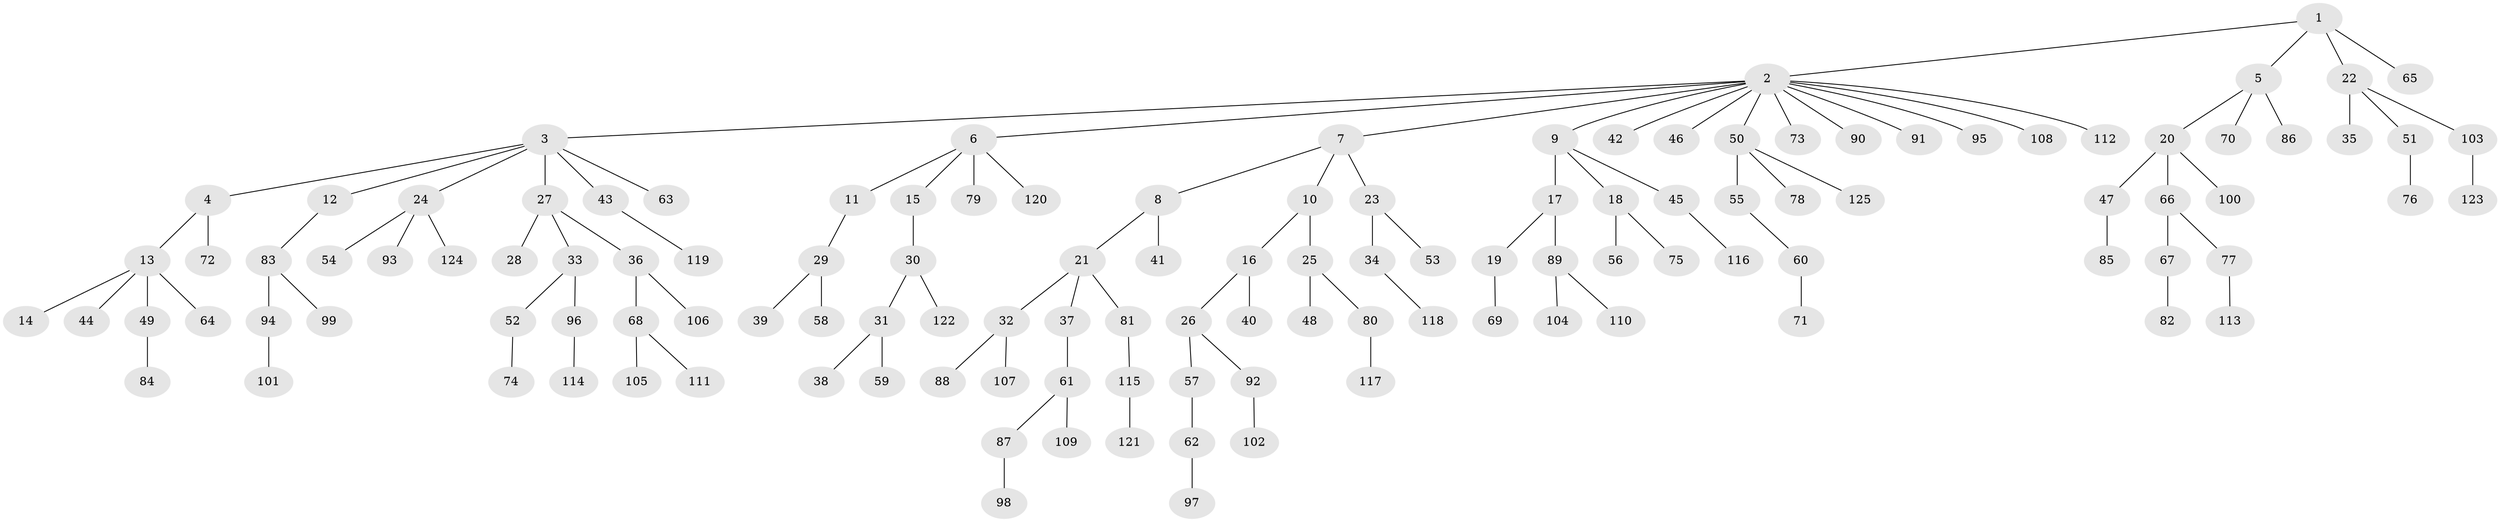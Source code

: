 // coarse degree distribution, {1: 0.68, 4: 0.05333333333333334, 2: 0.18666666666666668, 28: 0.013333333333333334, 5: 0.02666666666666667, 9: 0.013333333333333334, 3: 0.02666666666666667}
// Generated by graph-tools (version 1.1) at 2025/55/03/04/25 21:55:39]
// undirected, 125 vertices, 124 edges
graph export_dot {
graph [start="1"]
  node [color=gray90,style=filled];
  1;
  2;
  3;
  4;
  5;
  6;
  7;
  8;
  9;
  10;
  11;
  12;
  13;
  14;
  15;
  16;
  17;
  18;
  19;
  20;
  21;
  22;
  23;
  24;
  25;
  26;
  27;
  28;
  29;
  30;
  31;
  32;
  33;
  34;
  35;
  36;
  37;
  38;
  39;
  40;
  41;
  42;
  43;
  44;
  45;
  46;
  47;
  48;
  49;
  50;
  51;
  52;
  53;
  54;
  55;
  56;
  57;
  58;
  59;
  60;
  61;
  62;
  63;
  64;
  65;
  66;
  67;
  68;
  69;
  70;
  71;
  72;
  73;
  74;
  75;
  76;
  77;
  78;
  79;
  80;
  81;
  82;
  83;
  84;
  85;
  86;
  87;
  88;
  89;
  90;
  91;
  92;
  93;
  94;
  95;
  96;
  97;
  98;
  99;
  100;
  101;
  102;
  103;
  104;
  105;
  106;
  107;
  108;
  109;
  110;
  111;
  112;
  113;
  114;
  115;
  116;
  117;
  118;
  119;
  120;
  121;
  122;
  123;
  124;
  125;
  1 -- 2;
  1 -- 5;
  1 -- 22;
  1 -- 65;
  2 -- 3;
  2 -- 6;
  2 -- 7;
  2 -- 9;
  2 -- 42;
  2 -- 46;
  2 -- 50;
  2 -- 73;
  2 -- 90;
  2 -- 91;
  2 -- 95;
  2 -- 108;
  2 -- 112;
  3 -- 4;
  3 -- 12;
  3 -- 24;
  3 -- 27;
  3 -- 43;
  3 -- 63;
  4 -- 13;
  4 -- 72;
  5 -- 20;
  5 -- 70;
  5 -- 86;
  6 -- 11;
  6 -- 15;
  6 -- 79;
  6 -- 120;
  7 -- 8;
  7 -- 10;
  7 -- 23;
  8 -- 21;
  8 -- 41;
  9 -- 17;
  9 -- 18;
  9 -- 45;
  10 -- 16;
  10 -- 25;
  11 -- 29;
  12 -- 83;
  13 -- 14;
  13 -- 44;
  13 -- 49;
  13 -- 64;
  15 -- 30;
  16 -- 26;
  16 -- 40;
  17 -- 19;
  17 -- 89;
  18 -- 56;
  18 -- 75;
  19 -- 69;
  20 -- 47;
  20 -- 66;
  20 -- 100;
  21 -- 32;
  21 -- 37;
  21 -- 81;
  22 -- 35;
  22 -- 51;
  22 -- 103;
  23 -- 34;
  23 -- 53;
  24 -- 54;
  24 -- 93;
  24 -- 124;
  25 -- 48;
  25 -- 80;
  26 -- 57;
  26 -- 92;
  27 -- 28;
  27 -- 33;
  27 -- 36;
  29 -- 39;
  29 -- 58;
  30 -- 31;
  30 -- 122;
  31 -- 38;
  31 -- 59;
  32 -- 88;
  32 -- 107;
  33 -- 52;
  33 -- 96;
  34 -- 118;
  36 -- 68;
  36 -- 106;
  37 -- 61;
  43 -- 119;
  45 -- 116;
  47 -- 85;
  49 -- 84;
  50 -- 55;
  50 -- 78;
  50 -- 125;
  51 -- 76;
  52 -- 74;
  55 -- 60;
  57 -- 62;
  60 -- 71;
  61 -- 87;
  61 -- 109;
  62 -- 97;
  66 -- 67;
  66 -- 77;
  67 -- 82;
  68 -- 105;
  68 -- 111;
  77 -- 113;
  80 -- 117;
  81 -- 115;
  83 -- 94;
  83 -- 99;
  87 -- 98;
  89 -- 104;
  89 -- 110;
  92 -- 102;
  94 -- 101;
  96 -- 114;
  103 -- 123;
  115 -- 121;
}
